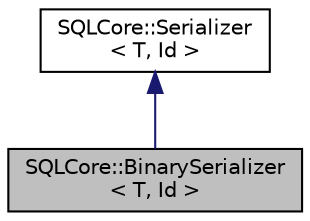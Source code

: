 digraph "SQLCore::BinarySerializer&lt; T, Id &gt;"
{
 // LATEX_PDF_SIZE
  edge [fontname="Helvetica",fontsize="10",labelfontname="Helvetica",labelfontsize="10"];
  node [fontname="Helvetica",fontsize="10",shape=record];
  Node1 [label="SQLCore::BinarySerializer\l\< T, Id \>",height=0.2,width=0.4,color="black", fillcolor="grey75", style="filled", fontcolor="black",tooltip=" "];
  Node2 -> Node1 [dir="back",color="midnightblue",fontsize="10",style="solid",fontname="Helvetica"];
  Node2 [label="SQLCore::Serializer\l\< T, Id \>",height=0.2,width=0.4,color="black", fillcolor="white", style="filled",URL="$class_s_q_l_core_1_1_serializer.html",tooltip=" "];
}
